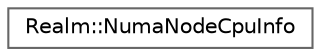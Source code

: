 digraph "Graphical Class Hierarchy"
{
 // LATEX_PDF_SIZE
  bgcolor="transparent";
  edge [fontname=Helvetica,fontsize=10,labelfontname=Helvetica,labelfontsize=10];
  node [fontname=Helvetica,fontsize=10,shape=box,height=0.2,width=0.4];
  rankdir="LR";
  Node0 [id="Node000000",label="Realm::NumaNodeCpuInfo",height=0.2,width=0.4,color="grey40", fillcolor="white", style="filled",URL="$structRealm_1_1NumaNodeCpuInfo.html",tooltip=" "];
}
